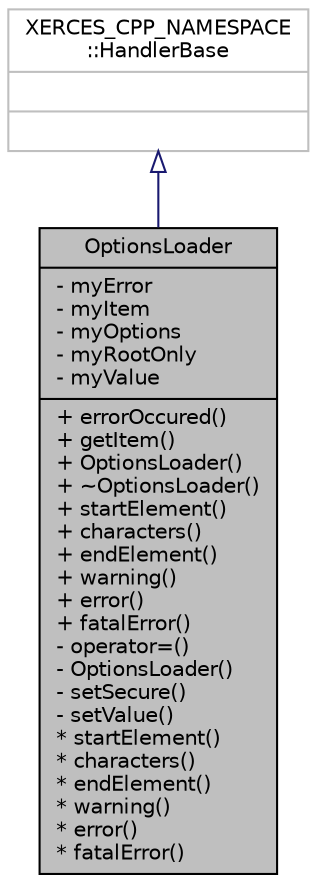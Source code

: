 digraph "OptionsLoader"
{
  edge [fontname="Helvetica",fontsize="10",labelfontname="Helvetica",labelfontsize="10"];
  node [fontname="Helvetica",fontsize="10",shape=record];
  Node0 [label="{OptionsLoader\n|- myError\l- myItem\l- myOptions\l- myRootOnly\l- myValue\l|+ errorOccured()\l+ getItem()\l+ OptionsLoader()\l+ ~OptionsLoader()\l+ startElement()\l+ characters()\l+ endElement()\l+ warning()\l+ error()\l+ fatalError()\l- operator=()\l- OptionsLoader()\l- setSecure()\l- setValue()\l* startElement()\l* characters()\l* endElement()\l* warning()\l* error()\l* fatalError()\l}",height=0.2,width=0.4,color="black", fillcolor="grey75", style="filled", fontcolor="black"];
  Node1 -> Node0 [dir="back",color="midnightblue",fontsize="10",style="solid",arrowtail="onormal",fontname="Helvetica"];
  Node1 [label="{XERCES_CPP_NAMESPACE\l::HandlerBase\n||}",height=0.2,width=0.4,color="grey75", fillcolor="white", style="filled"];
}
